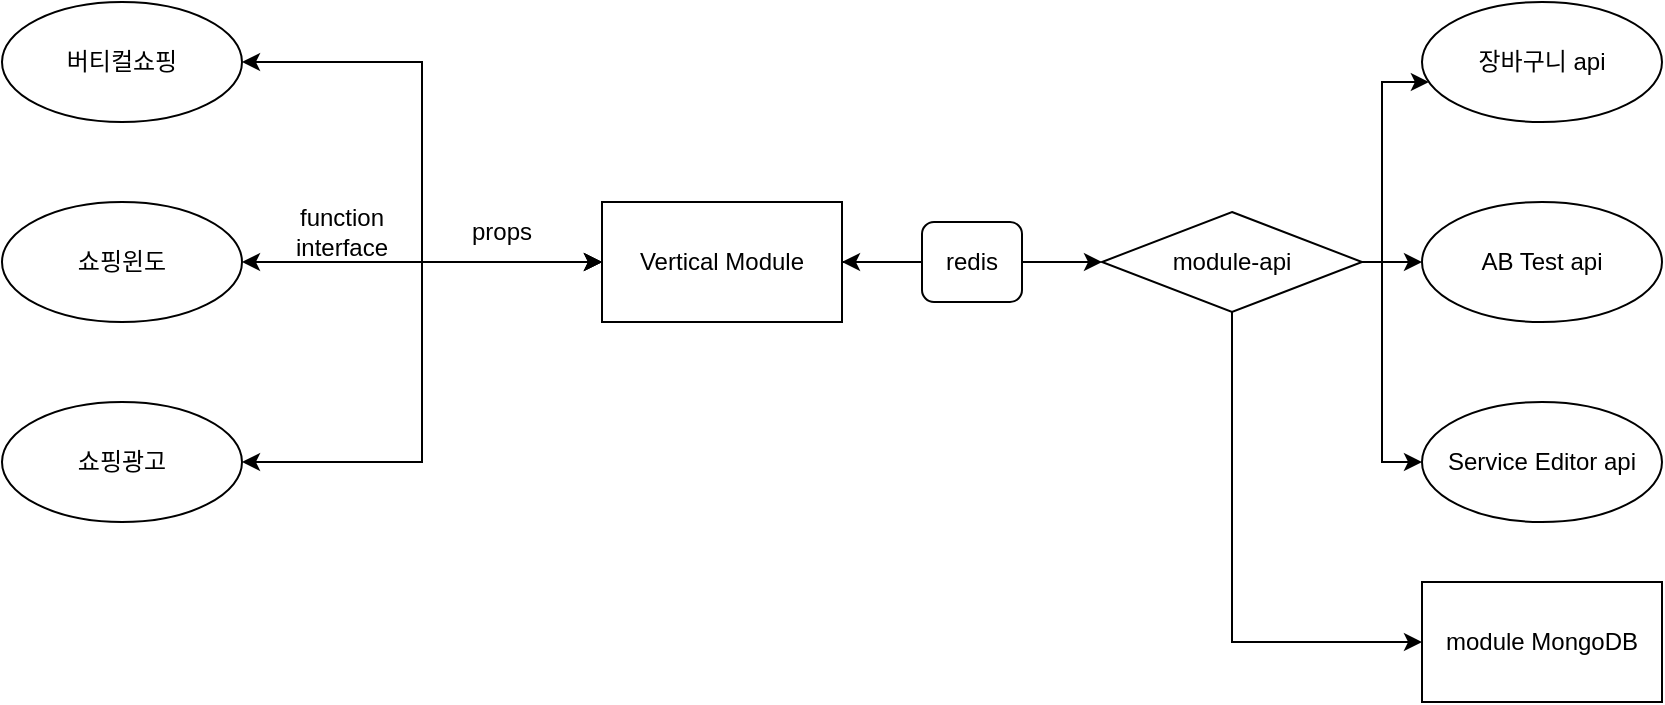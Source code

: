 <mxfile version="20.1.1" type="github">
  <diagram id="prtHgNgQTEPvFCAcTncT" name="Page-1">
    <mxGraphModel dx="2020" dy="1129" grid="1" gridSize="10" guides="1" tooltips="1" connect="1" arrows="1" fold="1" page="1" pageScale="1" pageWidth="1169" pageHeight="1654" math="0" shadow="0">
      <root>
        <mxCell id="0" />
        <mxCell id="1" parent="0" />
        <mxCell id="vN4xjdIAjt0TXQyUPCu8-6" value="" style="edgeStyle=orthogonalEdgeStyle;rounded=0;orthogonalLoop=1;jettySize=auto;html=1;startArrow=classic;startFill=1;" parent="1" source="vN4xjdIAjt0TXQyUPCu8-2" target="vN4xjdIAjt0TXQyUPCu8-5" edge="1">
          <mxGeometry relative="1" as="geometry" />
        </mxCell>
        <mxCell id="vN4xjdIAjt0TXQyUPCu8-2" value="쇼핑윈도" style="ellipse;whiteSpace=wrap;html=1;" parent="1" vertex="1">
          <mxGeometry x="40" y="200" width="120" height="60" as="geometry" />
        </mxCell>
        <mxCell id="vN4xjdIAjt0TXQyUPCu8-12" value="" style="edgeStyle=orthogonalEdgeStyle;rounded=0;orthogonalLoop=1;jettySize=auto;html=1;" parent="1" source="vN4xjdIAjt0TXQyUPCu8-5" target="vN4xjdIAjt0TXQyUPCu8-11" edge="1">
          <mxGeometry relative="1" as="geometry" />
        </mxCell>
        <mxCell id="vN4xjdIAjt0TXQyUPCu8-5" value="Vertical Module" style="whiteSpace=wrap;html=1;" parent="1" vertex="1">
          <mxGeometry x="340" y="200" width="120" height="60" as="geometry" />
        </mxCell>
        <mxCell id="vN4xjdIAjt0TXQyUPCu8-10" style="edgeStyle=orthogonalEdgeStyle;rounded=0;orthogonalLoop=1;jettySize=auto;html=1;startArrow=classic;startFill=1;" parent="1" source="vN4xjdIAjt0TXQyUPCu8-7" edge="1">
          <mxGeometry relative="1" as="geometry">
            <mxPoint x="340" y="230" as="targetPoint" />
            <Array as="points">
              <mxPoint x="250" y="330" />
              <mxPoint x="250" y="230" />
            </Array>
          </mxGeometry>
        </mxCell>
        <mxCell id="vN4xjdIAjt0TXQyUPCu8-7" value="쇼핑광고" style="ellipse;whiteSpace=wrap;html=1;" parent="1" vertex="1">
          <mxGeometry x="40" y="300" width="120" height="60" as="geometry" />
        </mxCell>
        <mxCell id="vN4xjdIAjt0TXQyUPCu8-9" style="edgeStyle=orthogonalEdgeStyle;rounded=0;orthogonalLoop=1;jettySize=auto;html=1;entryX=0;entryY=0.5;entryDx=0;entryDy=0;startArrow=classic;startFill=1;" parent="1" source="vN4xjdIAjt0TXQyUPCu8-8" target="vN4xjdIAjt0TXQyUPCu8-5" edge="1">
          <mxGeometry relative="1" as="geometry" />
        </mxCell>
        <mxCell id="vN4xjdIAjt0TXQyUPCu8-8" value="버티컬쇼핑" style="ellipse;whiteSpace=wrap;html=1;" parent="1" vertex="1">
          <mxGeometry x="40" y="100" width="120" height="60" as="geometry" />
        </mxCell>
        <mxCell id="vN4xjdIAjt0TXQyUPCu8-16" value="" style="edgeStyle=orthogonalEdgeStyle;rounded=0;orthogonalLoop=1;jettySize=auto;html=1;" parent="1" source="vN4xjdIAjt0TXQyUPCu8-11" target="vN4xjdIAjt0TXQyUPCu8-15" edge="1">
          <mxGeometry relative="1" as="geometry">
            <Array as="points">
              <mxPoint x="730" y="230" />
              <mxPoint x="730" y="140" />
            </Array>
          </mxGeometry>
        </mxCell>
        <mxCell id="vN4xjdIAjt0TXQyUPCu8-19" value="" style="edgeStyle=orthogonalEdgeStyle;rounded=0;orthogonalLoop=1;jettySize=auto;html=1;" parent="1" source="vN4xjdIAjt0TXQyUPCu8-11" target="vN4xjdIAjt0TXQyUPCu8-17" edge="1">
          <mxGeometry relative="1" as="geometry" />
        </mxCell>
        <mxCell id="vN4xjdIAjt0TXQyUPCu8-20" style="edgeStyle=orthogonalEdgeStyle;rounded=0;orthogonalLoop=1;jettySize=auto;html=1;entryX=0;entryY=0.5;entryDx=0;entryDy=0;" parent="1" source="vN4xjdIAjt0TXQyUPCu8-11" target="vN4xjdIAjt0TXQyUPCu8-18" edge="1">
          <mxGeometry relative="1" as="geometry">
            <Array as="points">
              <mxPoint x="730" y="230" />
              <mxPoint x="730" y="330" />
            </Array>
          </mxGeometry>
        </mxCell>
        <mxCell id="vN4xjdIAjt0TXQyUPCu8-22" value="" style="edgeStyle=orthogonalEdgeStyle;rounded=0;orthogonalLoop=1;jettySize=auto;html=1;" parent="1" source="vN4xjdIAjt0TXQyUPCu8-11" target="vN4xjdIAjt0TXQyUPCu8-21" edge="1">
          <mxGeometry relative="1" as="geometry">
            <Array as="points">
              <mxPoint x="655" y="420" />
            </Array>
          </mxGeometry>
        </mxCell>
        <mxCell id="vN4xjdIAjt0TXQyUPCu8-11" value="module-api" style="rhombus;whiteSpace=wrap;html=1;" parent="1" vertex="1">
          <mxGeometry x="590" y="205" width="130" height="50" as="geometry" />
        </mxCell>
        <mxCell id="vN4xjdIAjt0TXQyUPCu8-14" value="" style="edgeStyle=orthogonalEdgeStyle;rounded=0;orthogonalLoop=1;jettySize=auto;html=1;" parent="1" source="vN4xjdIAjt0TXQyUPCu8-13" target="vN4xjdIAjt0TXQyUPCu8-5" edge="1">
          <mxGeometry relative="1" as="geometry" />
        </mxCell>
        <mxCell id="vN4xjdIAjt0TXQyUPCu8-13" value="redis" style="rounded=1;whiteSpace=wrap;html=1;" parent="1" vertex="1">
          <mxGeometry x="500" y="210" width="50" height="40" as="geometry" />
        </mxCell>
        <mxCell id="vN4xjdIAjt0TXQyUPCu8-15" value="장바구니 api" style="ellipse;whiteSpace=wrap;html=1;" parent="1" vertex="1">
          <mxGeometry x="750" y="100" width="120" height="60" as="geometry" />
        </mxCell>
        <mxCell id="vN4xjdIAjt0TXQyUPCu8-17" value="AB Test api" style="ellipse;whiteSpace=wrap;html=1;" parent="1" vertex="1">
          <mxGeometry x="750" y="200" width="120" height="60" as="geometry" />
        </mxCell>
        <mxCell id="vN4xjdIAjt0TXQyUPCu8-18" value="Service Editor api" style="ellipse;whiteSpace=wrap;html=1;" parent="1" vertex="1">
          <mxGeometry x="750" y="300" width="120" height="60" as="geometry" />
        </mxCell>
        <mxCell id="vN4xjdIAjt0TXQyUPCu8-21" value="module MongoDB" style="whiteSpace=wrap;html=1;" parent="1" vertex="1">
          <mxGeometry x="750" y="390" width="120" height="60" as="geometry" />
        </mxCell>
        <mxCell id="vN4xjdIAjt0TXQyUPCu8-23" value="props" style="text;html=1;strokeColor=none;fillColor=none;align=center;verticalAlign=middle;whiteSpace=wrap;rounded=0;" parent="1" vertex="1">
          <mxGeometry x="260" y="200" width="60" height="30" as="geometry" />
        </mxCell>
        <mxCell id="vN4xjdIAjt0TXQyUPCu8-25" value="function&lt;br&gt;interface" style="text;html=1;strokeColor=none;fillColor=none;align=center;verticalAlign=middle;whiteSpace=wrap;rounded=0;" parent="1" vertex="1">
          <mxGeometry x="180" y="200" width="60" height="30" as="geometry" />
        </mxCell>
      </root>
    </mxGraphModel>
  </diagram>
</mxfile>
